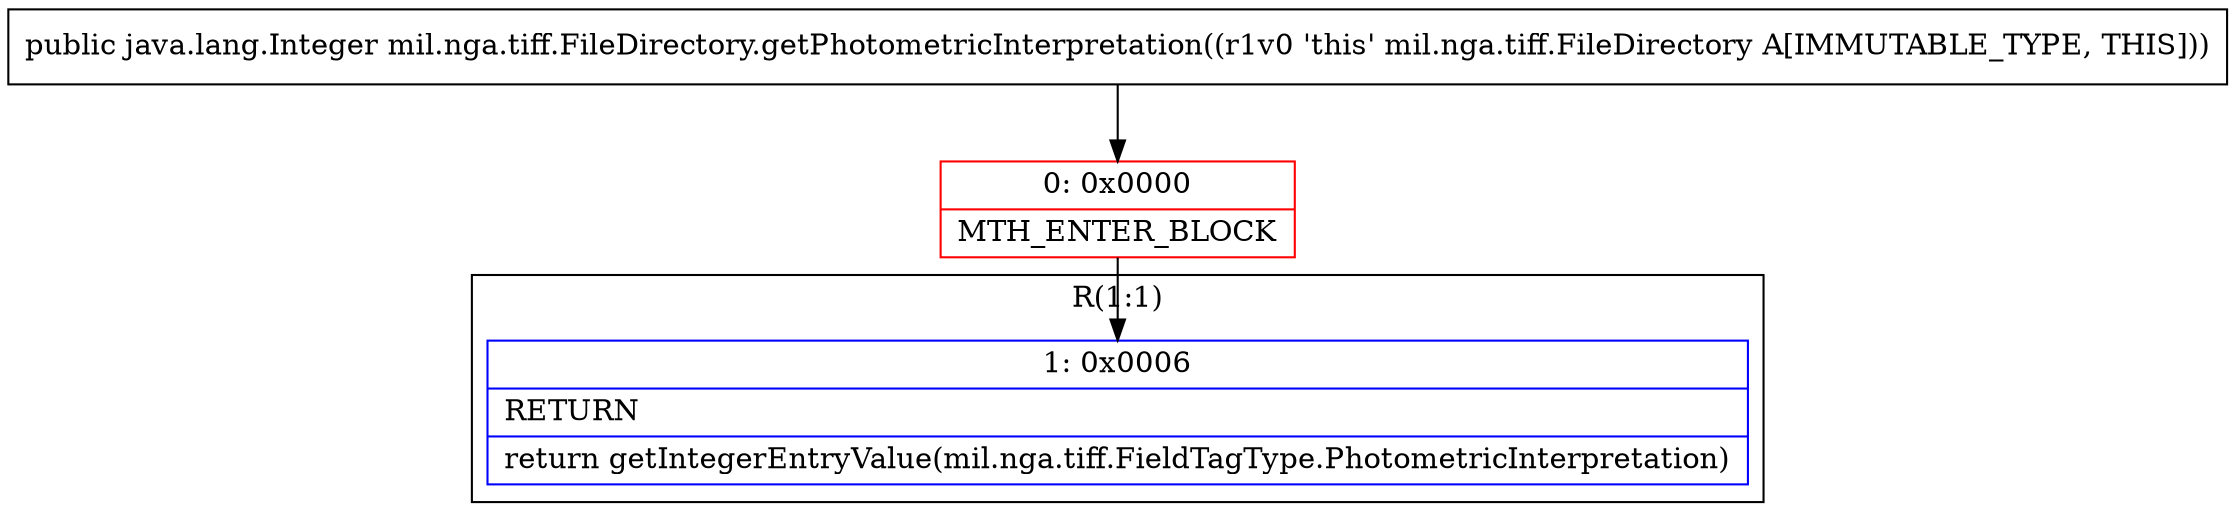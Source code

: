 digraph "CFG formil.nga.tiff.FileDirectory.getPhotometricInterpretation()Ljava\/lang\/Integer;" {
subgraph cluster_Region_1624492980 {
label = "R(1:1)";
node [shape=record,color=blue];
Node_1 [shape=record,label="{1\:\ 0x0006|RETURN\l|return getIntegerEntryValue(mil.nga.tiff.FieldTagType.PhotometricInterpretation)\l}"];
}
Node_0 [shape=record,color=red,label="{0\:\ 0x0000|MTH_ENTER_BLOCK\l}"];
MethodNode[shape=record,label="{public java.lang.Integer mil.nga.tiff.FileDirectory.getPhotometricInterpretation((r1v0 'this' mil.nga.tiff.FileDirectory A[IMMUTABLE_TYPE, THIS])) }"];
MethodNode -> Node_0;
Node_0 -> Node_1;
}

